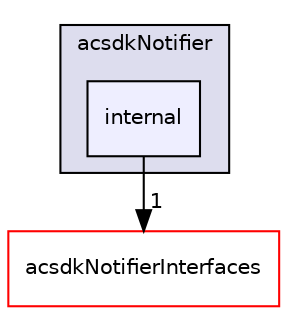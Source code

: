 digraph "/workplace/avs-device-sdk/shared/acsdkNotifier/include/acsdkNotifier/internal" {
  compound=true
  node [ fontsize="10", fontname="Helvetica"];
  edge [ labelfontsize="10", labelfontname="Helvetica"];
  subgraph clusterdir_b170ce45316ac9f00b9eaf5564266dfb {
    graph [ bgcolor="#ddddee", pencolor="black", label="acsdkNotifier" fontname="Helvetica", fontsize="10", URL="dir_b170ce45316ac9f00b9eaf5564266dfb.html"]
  dir_c7eca92e544ac306029cf18a28915976 [shape=box, label="internal", style="filled", fillcolor="#eeeeff", pencolor="black", URL="dir_c7eca92e544ac306029cf18a28915976.html"];
  }
  dir_d3cfb0f75dbe2fd43efeb9e5a78af15e [shape=box label="acsdkNotifierInterfaces" fillcolor="white" style="filled" color="red" URL="dir_d3cfb0f75dbe2fd43efeb9e5a78af15e.html"];
  dir_c7eca92e544ac306029cf18a28915976->dir_d3cfb0f75dbe2fd43efeb9e5a78af15e [headlabel="1", labeldistance=1.5 headhref="dir_000735_000737.html"];
}
